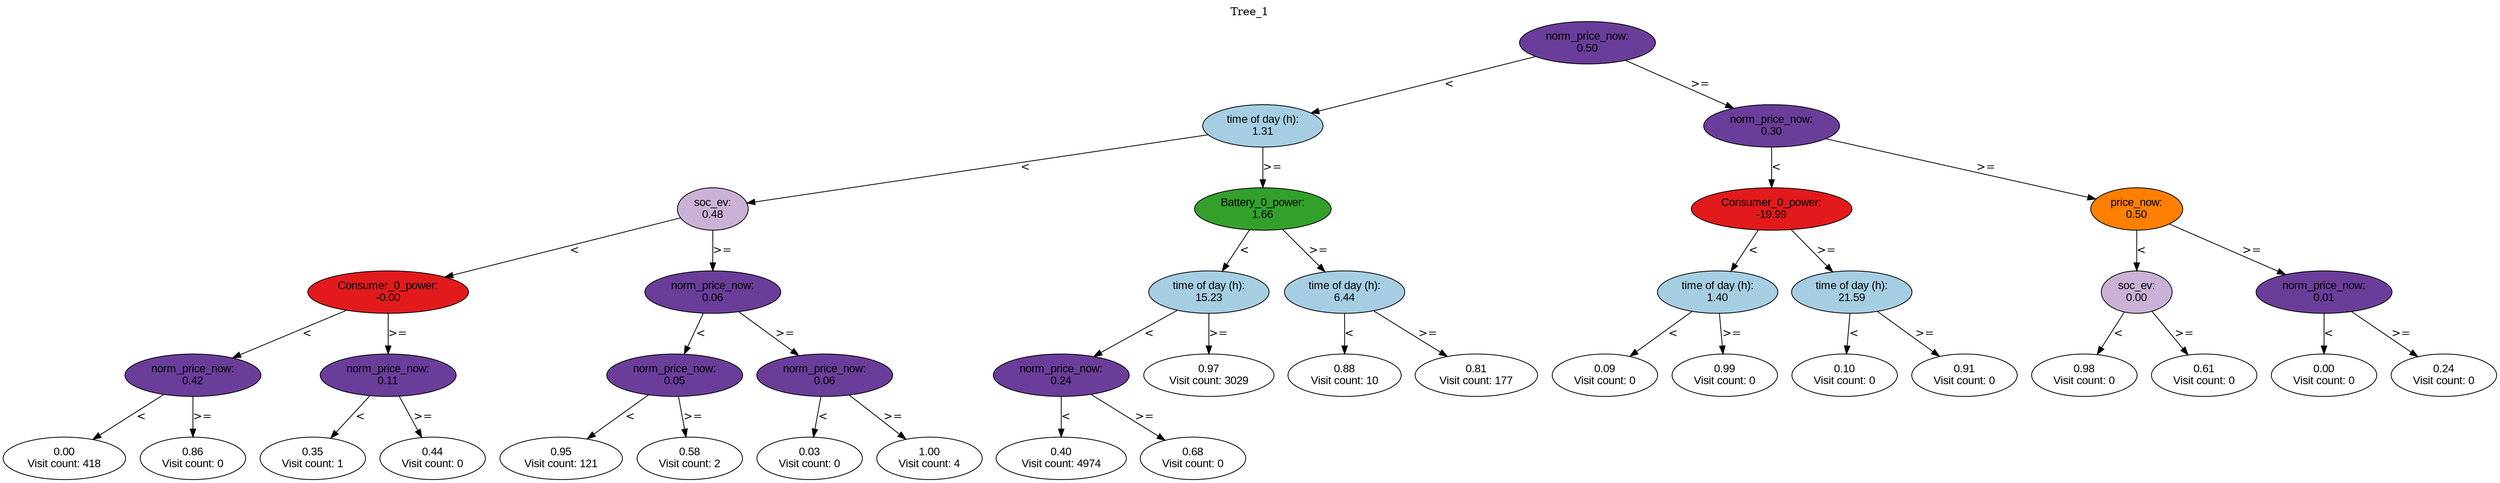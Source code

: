 digraph BST {
    node [fontname="Arial" style=filled colorscheme=paired12];
    0 [ label = "norm_price_now:
0.50" fillcolor=10];
    1 [ label = "time of day (h):
1.31" fillcolor=1];
    2 [ label = "soc_ev:
0.48" fillcolor=9];
    3 [ label = "Consumer_0_power:
-0.00" fillcolor=6];
    4 [ label = "norm_price_now:
0.42" fillcolor=10];
    5 [ label = "0.00
Visit count: 418" fillcolor=white];
    6 [ label = "0.86
Visit count: 0" fillcolor=white];
    7 [ label = "norm_price_now:
0.11" fillcolor=10];
    8 [ label = "0.35
Visit count: 1" fillcolor=white];
    9 [ label = "0.44
Visit count: 0" fillcolor=white];
    10 [ label = "norm_price_now:
0.06" fillcolor=10];
    11 [ label = "norm_price_now:
0.05" fillcolor=10];
    12 [ label = "0.95
Visit count: 121" fillcolor=white];
    13 [ label = "0.58
Visit count: 2" fillcolor=white];
    14 [ label = "norm_price_now:
0.06" fillcolor=10];
    15 [ label = "0.03
Visit count: 0" fillcolor=white];
    16 [ label = "1.00
Visit count: 4" fillcolor=white];
    17 [ label = "Battery_0_power:
1.66" fillcolor=4];
    18 [ label = "time of day (h):
15.23" fillcolor=1];
    19 [ label = "norm_price_now:
0.24" fillcolor=10];
    20 [ label = "0.40
Visit count: 4974" fillcolor=white];
    21 [ label = "0.68
Visit count: 0" fillcolor=white];
    22 [ label = "0.97
Visit count: 3029" fillcolor=white];
    23 [ label = "time of day (h):
6.44" fillcolor=1];
    24 [ label = "0.88
Visit count: 10" fillcolor=white];
    25 [ label = "0.81
Visit count: 177" fillcolor=white];
    26 [ label = "norm_price_now:
0.30" fillcolor=10];
    27 [ label = "Consumer_0_power:
-19.99" fillcolor=6];
    28 [ label = "time of day (h):
1.40" fillcolor=1];
    29 [ label = "0.09
Visit count: 0" fillcolor=white];
    30 [ label = "0.99
Visit count: 0" fillcolor=white];
    31 [ label = "time of day (h):
21.59" fillcolor=1];
    32 [ label = "0.10
Visit count: 0" fillcolor=white];
    33 [ label = "0.91
Visit count: 0" fillcolor=white];
    34 [ label = "price_now:
0.50" fillcolor=8];
    35 [ label = "soc_ev:
0.00" fillcolor=9];
    36 [ label = "0.98
Visit count: 0" fillcolor=white];
    37 [ label = "0.61
Visit count: 0" fillcolor=white];
    38 [ label = "norm_price_now:
0.01" fillcolor=10];
    39 [ label = "0.00
Visit count: 0" fillcolor=white];
    40 [ label = "0.24
Visit count: 0" fillcolor=white];

    0  -> 1[ label = "<"];
    0  -> 26[ label = ">="];
    1  -> 2[ label = "<"];
    1  -> 17[ label = ">="];
    2  -> 3[ label = "<"];
    2  -> 10[ label = ">="];
    3  -> 4[ label = "<"];
    3  -> 7[ label = ">="];
    4  -> 5[ label = "<"];
    4  -> 6[ label = ">="];
    7  -> 8[ label = "<"];
    7  -> 9[ label = ">="];
    10  -> 11[ label = "<"];
    10  -> 14[ label = ">="];
    11  -> 12[ label = "<"];
    11  -> 13[ label = ">="];
    14  -> 15[ label = "<"];
    14  -> 16[ label = ">="];
    17  -> 18[ label = "<"];
    17  -> 23[ label = ">="];
    18  -> 19[ label = "<"];
    18  -> 22[ label = ">="];
    19  -> 20[ label = "<"];
    19  -> 21[ label = ">="];
    23  -> 24[ label = "<"];
    23  -> 25[ label = ">="];
    26  -> 27[ label = "<"];
    26  -> 34[ label = ">="];
    27  -> 28[ label = "<"];
    27  -> 31[ label = ">="];
    28  -> 29[ label = "<"];
    28  -> 30[ label = ">="];
    31  -> 32[ label = "<"];
    31  -> 33[ label = ">="];
    34  -> 35[ label = "<"];
    34  -> 38[ label = ">="];
    35  -> 36[ label = "<"];
    35  -> 37[ label = ">="];
    38  -> 39[ label = "<"];
    38  -> 40[ label = ">="];

    labelloc="t";
    label="Tree_1";
}